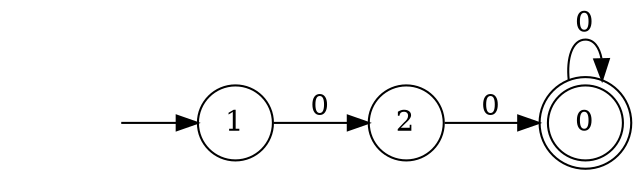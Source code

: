 digraph Automaton {
  rankdir = LR;
0 [shape=doublecircle]; 
  0 -> 0 [label="0"];
node [shape=circle];
  initial [shape=plaintext,label=""];
  initial -> 1
  1 -> 2 [label="0"];
node [shape=circle];
  2 -> 0 [label="0"];
}


